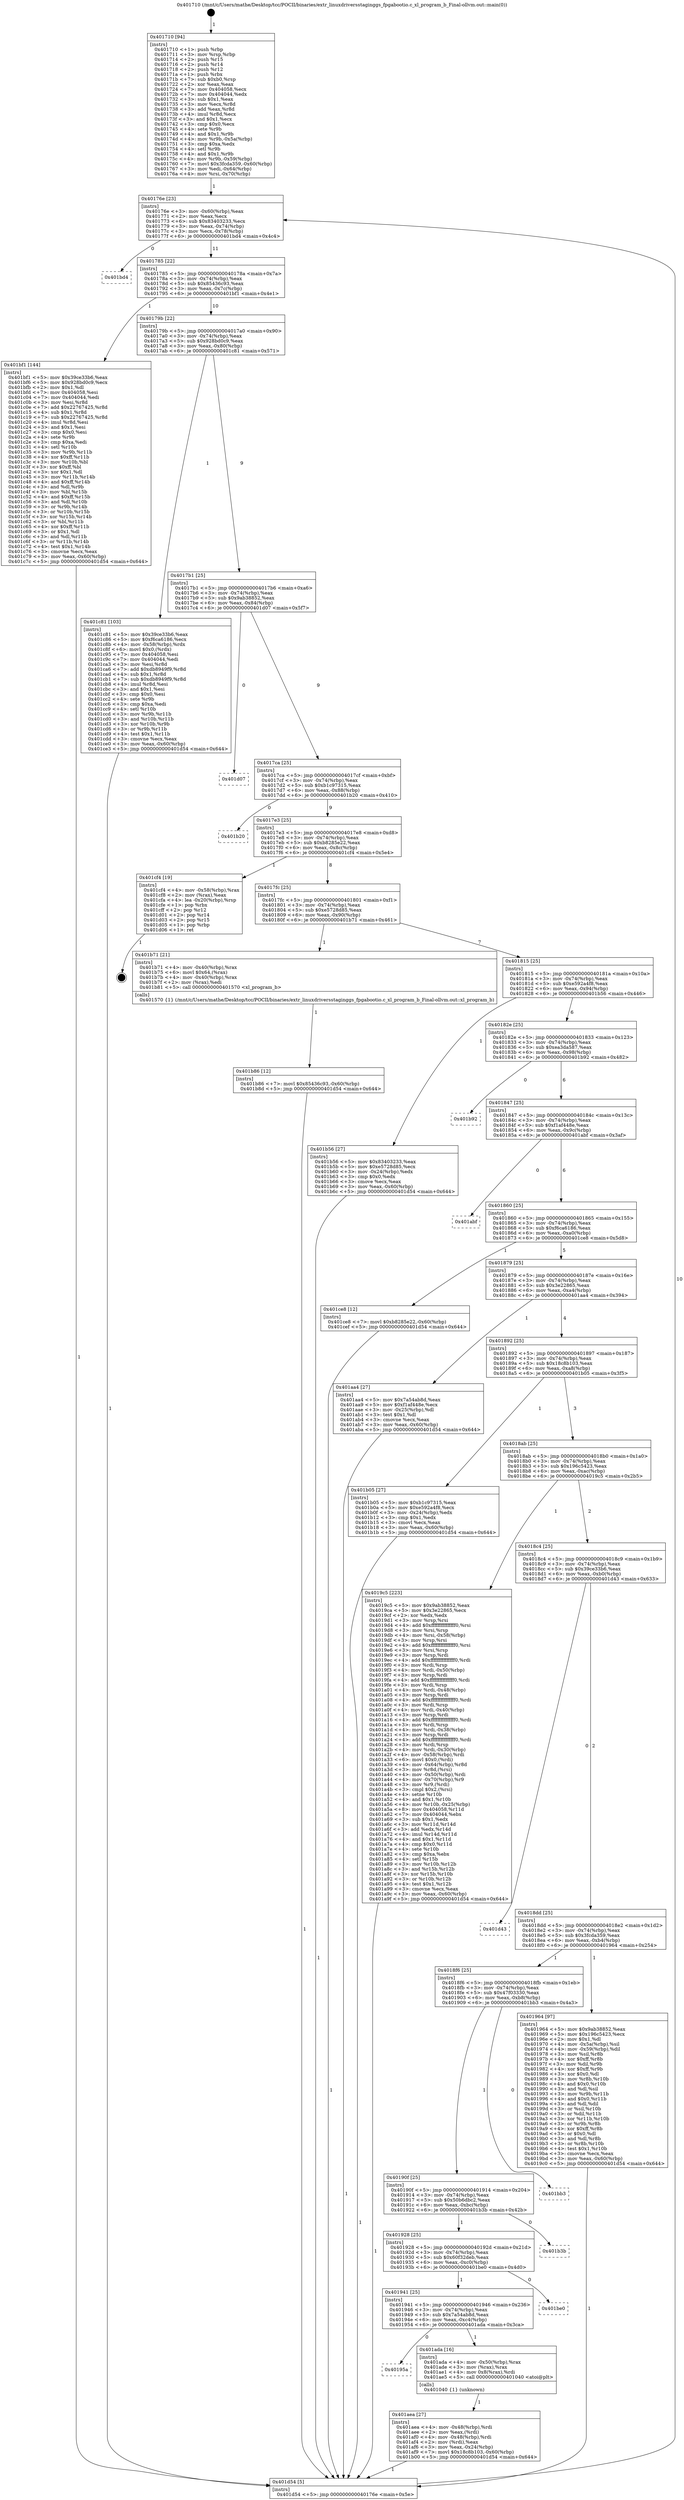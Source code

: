 digraph "0x401710" {
  label = "0x401710 (/mnt/c/Users/mathe/Desktop/tcc/POCII/binaries/extr_linuxdriversstaginggs_fpgabootio.c_xl_program_b_Final-ollvm.out::main(0))"
  labelloc = "t"
  node[shape=record]

  Entry [label="",width=0.3,height=0.3,shape=circle,fillcolor=black,style=filled]
  "0x40176e" [label="{
     0x40176e [23]\l
     | [instrs]\l
     &nbsp;&nbsp;0x40176e \<+3\>: mov -0x60(%rbp),%eax\l
     &nbsp;&nbsp;0x401771 \<+2\>: mov %eax,%ecx\l
     &nbsp;&nbsp;0x401773 \<+6\>: sub $0x83403233,%ecx\l
     &nbsp;&nbsp;0x401779 \<+3\>: mov %eax,-0x74(%rbp)\l
     &nbsp;&nbsp;0x40177c \<+3\>: mov %ecx,-0x78(%rbp)\l
     &nbsp;&nbsp;0x40177f \<+6\>: je 0000000000401bd4 \<main+0x4c4\>\l
  }"]
  "0x401bd4" [label="{
     0x401bd4\l
  }", style=dashed]
  "0x401785" [label="{
     0x401785 [22]\l
     | [instrs]\l
     &nbsp;&nbsp;0x401785 \<+5\>: jmp 000000000040178a \<main+0x7a\>\l
     &nbsp;&nbsp;0x40178a \<+3\>: mov -0x74(%rbp),%eax\l
     &nbsp;&nbsp;0x40178d \<+5\>: sub $0x85436c93,%eax\l
     &nbsp;&nbsp;0x401792 \<+3\>: mov %eax,-0x7c(%rbp)\l
     &nbsp;&nbsp;0x401795 \<+6\>: je 0000000000401bf1 \<main+0x4e1\>\l
  }"]
  Exit [label="",width=0.3,height=0.3,shape=circle,fillcolor=black,style=filled,peripheries=2]
  "0x401bf1" [label="{
     0x401bf1 [144]\l
     | [instrs]\l
     &nbsp;&nbsp;0x401bf1 \<+5\>: mov $0x39ce33b6,%eax\l
     &nbsp;&nbsp;0x401bf6 \<+5\>: mov $0x928bd0c9,%ecx\l
     &nbsp;&nbsp;0x401bfb \<+2\>: mov $0x1,%dl\l
     &nbsp;&nbsp;0x401bfd \<+7\>: mov 0x404058,%esi\l
     &nbsp;&nbsp;0x401c04 \<+7\>: mov 0x404044,%edi\l
     &nbsp;&nbsp;0x401c0b \<+3\>: mov %esi,%r8d\l
     &nbsp;&nbsp;0x401c0e \<+7\>: add $0x22767425,%r8d\l
     &nbsp;&nbsp;0x401c15 \<+4\>: sub $0x1,%r8d\l
     &nbsp;&nbsp;0x401c19 \<+7\>: sub $0x22767425,%r8d\l
     &nbsp;&nbsp;0x401c20 \<+4\>: imul %r8d,%esi\l
     &nbsp;&nbsp;0x401c24 \<+3\>: and $0x1,%esi\l
     &nbsp;&nbsp;0x401c27 \<+3\>: cmp $0x0,%esi\l
     &nbsp;&nbsp;0x401c2a \<+4\>: sete %r9b\l
     &nbsp;&nbsp;0x401c2e \<+3\>: cmp $0xa,%edi\l
     &nbsp;&nbsp;0x401c31 \<+4\>: setl %r10b\l
     &nbsp;&nbsp;0x401c35 \<+3\>: mov %r9b,%r11b\l
     &nbsp;&nbsp;0x401c38 \<+4\>: xor $0xff,%r11b\l
     &nbsp;&nbsp;0x401c3c \<+3\>: mov %r10b,%bl\l
     &nbsp;&nbsp;0x401c3f \<+3\>: xor $0xff,%bl\l
     &nbsp;&nbsp;0x401c42 \<+3\>: xor $0x1,%dl\l
     &nbsp;&nbsp;0x401c45 \<+3\>: mov %r11b,%r14b\l
     &nbsp;&nbsp;0x401c48 \<+4\>: and $0xff,%r14b\l
     &nbsp;&nbsp;0x401c4c \<+3\>: and %dl,%r9b\l
     &nbsp;&nbsp;0x401c4f \<+3\>: mov %bl,%r15b\l
     &nbsp;&nbsp;0x401c52 \<+4\>: and $0xff,%r15b\l
     &nbsp;&nbsp;0x401c56 \<+3\>: and %dl,%r10b\l
     &nbsp;&nbsp;0x401c59 \<+3\>: or %r9b,%r14b\l
     &nbsp;&nbsp;0x401c5c \<+3\>: or %r10b,%r15b\l
     &nbsp;&nbsp;0x401c5f \<+3\>: xor %r15b,%r14b\l
     &nbsp;&nbsp;0x401c62 \<+3\>: or %bl,%r11b\l
     &nbsp;&nbsp;0x401c65 \<+4\>: xor $0xff,%r11b\l
     &nbsp;&nbsp;0x401c69 \<+3\>: or $0x1,%dl\l
     &nbsp;&nbsp;0x401c6c \<+3\>: and %dl,%r11b\l
     &nbsp;&nbsp;0x401c6f \<+3\>: or %r11b,%r14b\l
     &nbsp;&nbsp;0x401c72 \<+4\>: test $0x1,%r14b\l
     &nbsp;&nbsp;0x401c76 \<+3\>: cmovne %ecx,%eax\l
     &nbsp;&nbsp;0x401c79 \<+3\>: mov %eax,-0x60(%rbp)\l
     &nbsp;&nbsp;0x401c7c \<+5\>: jmp 0000000000401d54 \<main+0x644\>\l
  }"]
  "0x40179b" [label="{
     0x40179b [22]\l
     | [instrs]\l
     &nbsp;&nbsp;0x40179b \<+5\>: jmp 00000000004017a0 \<main+0x90\>\l
     &nbsp;&nbsp;0x4017a0 \<+3\>: mov -0x74(%rbp),%eax\l
     &nbsp;&nbsp;0x4017a3 \<+5\>: sub $0x928bd0c9,%eax\l
     &nbsp;&nbsp;0x4017a8 \<+3\>: mov %eax,-0x80(%rbp)\l
     &nbsp;&nbsp;0x4017ab \<+6\>: je 0000000000401c81 \<main+0x571\>\l
  }"]
  "0x401b86" [label="{
     0x401b86 [12]\l
     | [instrs]\l
     &nbsp;&nbsp;0x401b86 \<+7\>: movl $0x85436c93,-0x60(%rbp)\l
     &nbsp;&nbsp;0x401b8d \<+5\>: jmp 0000000000401d54 \<main+0x644\>\l
  }"]
  "0x401c81" [label="{
     0x401c81 [103]\l
     | [instrs]\l
     &nbsp;&nbsp;0x401c81 \<+5\>: mov $0x39ce33b6,%eax\l
     &nbsp;&nbsp;0x401c86 \<+5\>: mov $0xf6ca6186,%ecx\l
     &nbsp;&nbsp;0x401c8b \<+4\>: mov -0x58(%rbp),%rdx\l
     &nbsp;&nbsp;0x401c8f \<+6\>: movl $0x0,(%rdx)\l
     &nbsp;&nbsp;0x401c95 \<+7\>: mov 0x404058,%esi\l
     &nbsp;&nbsp;0x401c9c \<+7\>: mov 0x404044,%edi\l
     &nbsp;&nbsp;0x401ca3 \<+3\>: mov %esi,%r8d\l
     &nbsp;&nbsp;0x401ca6 \<+7\>: add $0xdb8949f9,%r8d\l
     &nbsp;&nbsp;0x401cad \<+4\>: sub $0x1,%r8d\l
     &nbsp;&nbsp;0x401cb1 \<+7\>: sub $0xdb8949f9,%r8d\l
     &nbsp;&nbsp;0x401cb8 \<+4\>: imul %r8d,%esi\l
     &nbsp;&nbsp;0x401cbc \<+3\>: and $0x1,%esi\l
     &nbsp;&nbsp;0x401cbf \<+3\>: cmp $0x0,%esi\l
     &nbsp;&nbsp;0x401cc2 \<+4\>: sete %r9b\l
     &nbsp;&nbsp;0x401cc6 \<+3\>: cmp $0xa,%edi\l
     &nbsp;&nbsp;0x401cc9 \<+4\>: setl %r10b\l
     &nbsp;&nbsp;0x401ccd \<+3\>: mov %r9b,%r11b\l
     &nbsp;&nbsp;0x401cd0 \<+3\>: and %r10b,%r11b\l
     &nbsp;&nbsp;0x401cd3 \<+3\>: xor %r10b,%r9b\l
     &nbsp;&nbsp;0x401cd6 \<+3\>: or %r9b,%r11b\l
     &nbsp;&nbsp;0x401cd9 \<+4\>: test $0x1,%r11b\l
     &nbsp;&nbsp;0x401cdd \<+3\>: cmovne %ecx,%eax\l
     &nbsp;&nbsp;0x401ce0 \<+3\>: mov %eax,-0x60(%rbp)\l
     &nbsp;&nbsp;0x401ce3 \<+5\>: jmp 0000000000401d54 \<main+0x644\>\l
  }"]
  "0x4017b1" [label="{
     0x4017b1 [25]\l
     | [instrs]\l
     &nbsp;&nbsp;0x4017b1 \<+5\>: jmp 00000000004017b6 \<main+0xa6\>\l
     &nbsp;&nbsp;0x4017b6 \<+3\>: mov -0x74(%rbp),%eax\l
     &nbsp;&nbsp;0x4017b9 \<+5\>: sub $0x9ab38852,%eax\l
     &nbsp;&nbsp;0x4017be \<+6\>: mov %eax,-0x84(%rbp)\l
     &nbsp;&nbsp;0x4017c4 \<+6\>: je 0000000000401d07 \<main+0x5f7\>\l
  }"]
  "0x401aea" [label="{
     0x401aea [27]\l
     | [instrs]\l
     &nbsp;&nbsp;0x401aea \<+4\>: mov -0x48(%rbp),%rdi\l
     &nbsp;&nbsp;0x401aee \<+2\>: mov %eax,(%rdi)\l
     &nbsp;&nbsp;0x401af0 \<+4\>: mov -0x48(%rbp),%rdi\l
     &nbsp;&nbsp;0x401af4 \<+2\>: mov (%rdi),%eax\l
     &nbsp;&nbsp;0x401af6 \<+3\>: mov %eax,-0x24(%rbp)\l
     &nbsp;&nbsp;0x401af9 \<+7\>: movl $0x18c8b103,-0x60(%rbp)\l
     &nbsp;&nbsp;0x401b00 \<+5\>: jmp 0000000000401d54 \<main+0x644\>\l
  }"]
  "0x401d07" [label="{
     0x401d07\l
  }", style=dashed]
  "0x4017ca" [label="{
     0x4017ca [25]\l
     | [instrs]\l
     &nbsp;&nbsp;0x4017ca \<+5\>: jmp 00000000004017cf \<main+0xbf\>\l
     &nbsp;&nbsp;0x4017cf \<+3\>: mov -0x74(%rbp),%eax\l
     &nbsp;&nbsp;0x4017d2 \<+5\>: sub $0xb1c97315,%eax\l
     &nbsp;&nbsp;0x4017d7 \<+6\>: mov %eax,-0x88(%rbp)\l
     &nbsp;&nbsp;0x4017dd \<+6\>: je 0000000000401b20 \<main+0x410\>\l
  }"]
  "0x40195a" [label="{
     0x40195a\l
  }", style=dashed]
  "0x401b20" [label="{
     0x401b20\l
  }", style=dashed]
  "0x4017e3" [label="{
     0x4017e3 [25]\l
     | [instrs]\l
     &nbsp;&nbsp;0x4017e3 \<+5\>: jmp 00000000004017e8 \<main+0xd8\>\l
     &nbsp;&nbsp;0x4017e8 \<+3\>: mov -0x74(%rbp),%eax\l
     &nbsp;&nbsp;0x4017eb \<+5\>: sub $0xb8285e22,%eax\l
     &nbsp;&nbsp;0x4017f0 \<+6\>: mov %eax,-0x8c(%rbp)\l
     &nbsp;&nbsp;0x4017f6 \<+6\>: je 0000000000401cf4 \<main+0x5e4\>\l
  }"]
  "0x401ada" [label="{
     0x401ada [16]\l
     | [instrs]\l
     &nbsp;&nbsp;0x401ada \<+4\>: mov -0x50(%rbp),%rax\l
     &nbsp;&nbsp;0x401ade \<+3\>: mov (%rax),%rax\l
     &nbsp;&nbsp;0x401ae1 \<+4\>: mov 0x8(%rax),%rdi\l
     &nbsp;&nbsp;0x401ae5 \<+5\>: call 0000000000401040 \<atoi@plt\>\l
     | [calls]\l
     &nbsp;&nbsp;0x401040 \{1\} (unknown)\l
  }"]
  "0x401cf4" [label="{
     0x401cf4 [19]\l
     | [instrs]\l
     &nbsp;&nbsp;0x401cf4 \<+4\>: mov -0x58(%rbp),%rax\l
     &nbsp;&nbsp;0x401cf8 \<+2\>: mov (%rax),%eax\l
     &nbsp;&nbsp;0x401cfa \<+4\>: lea -0x20(%rbp),%rsp\l
     &nbsp;&nbsp;0x401cfe \<+1\>: pop %rbx\l
     &nbsp;&nbsp;0x401cff \<+2\>: pop %r12\l
     &nbsp;&nbsp;0x401d01 \<+2\>: pop %r14\l
     &nbsp;&nbsp;0x401d03 \<+2\>: pop %r15\l
     &nbsp;&nbsp;0x401d05 \<+1\>: pop %rbp\l
     &nbsp;&nbsp;0x401d06 \<+1\>: ret\l
  }"]
  "0x4017fc" [label="{
     0x4017fc [25]\l
     | [instrs]\l
     &nbsp;&nbsp;0x4017fc \<+5\>: jmp 0000000000401801 \<main+0xf1\>\l
     &nbsp;&nbsp;0x401801 \<+3\>: mov -0x74(%rbp),%eax\l
     &nbsp;&nbsp;0x401804 \<+5\>: sub $0xe5728d85,%eax\l
     &nbsp;&nbsp;0x401809 \<+6\>: mov %eax,-0x90(%rbp)\l
     &nbsp;&nbsp;0x40180f \<+6\>: je 0000000000401b71 \<main+0x461\>\l
  }"]
  "0x401941" [label="{
     0x401941 [25]\l
     | [instrs]\l
     &nbsp;&nbsp;0x401941 \<+5\>: jmp 0000000000401946 \<main+0x236\>\l
     &nbsp;&nbsp;0x401946 \<+3\>: mov -0x74(%rbp),%eax\l
     &nbsp;&nbsp;0x401949 \<+5\>: sub $0x7a54ab8d,%eax\l
     &nbsp;&nbsp;0x40194e \<+6\>: mov %eax,-0xc4(%rbp)\l
     &nbsp;&nbsp;0x401954 \<+6\>: je 0000000000401ada \<main+0x3ca\>\l
  }"]
  "0x401b71" [label="{
     0x401b71 [21]\l
     | [instrs]\l
     &nbsp;&nbsp;0x401b71 \<+4\>: mov -0x40(%rbp),%rax\l
     &nbsp;&nbsp;0x401b75 \<+6\>: movl $0x64,(%rax)\l
     &nbsp;&nbsp;0x401b7b \<+4\>: mov -0x40(%rbp),%rax\l
     &nbsp;&nbsp;0x401b7f \<+2\>: mov (%rax),%edi\l
     &nbsp;&nbsp;0x401b81 \<+5\>: call 0000000000401570 \<xl_program_b\>\l
     | [calls]\l
     &nbsp;&nbsp;0x401570 \{1\} (/mnt/c/Users/mathe/Desktop/tcc/POCII/binaries/extr_linuxdriversstaginggs_fpgabootio.c_xl_program_b_Final-ollvm.out::xl_program_b)\l
  }"]
  "0x401815" [label="{
     0x401815 [25]\l
     | [instrs]\l
     &nbsp;&nbsp;0x401815 \<+5\>: jmp 000000000040181a \<main+0x10a\>\l
     &nbsp;&nbsp;0x40181a \<+3\>: mov -0x74(%rbp),%eax\l
     &nbsp;&nbsp;0x40181d \<+5\>: sub $0xe592a4f8,%eax\l
     &nbsp;&nbsp;0x401822 \<+6\>: mov %eax,-0x94(%rbp)\l
     &nbsp;&nbsp;0x401828 \<+6\>: je 0000000000401b56 \<main+0x446\>\l
  }"]
  "0x401be0" [label="{
     0x401be0\l
  }", style=dashed]
  "0x401b56" [label="{
     0x401b56 [27]\l
     | [instrs]\l
     &nbsp;&nbsp;0x401b56 \<+5\>: mov $0x83403233,%eax\l
     &nbsp;&nbsp;0x401b5b \<+5\>: mov $0xe5728d85,%ecx\l
     &nbsp;&nbsp;0x401b60 \<+3\>: mov -0x24(%rbp),%edx\l
     &nbsp;&nbsp;0x401b63 \<+3\>: cmp $0x0,%edx\l
     &nbsp;&nbsp;0x401b66 \<+3\>: cmove %ecx,%eax\l
     &nbsp;&nbsp;0x401b69 \<+3\>: mov %eax,-0x60(%rbp)\l
     &nbsp;&nbsp;0x401b6c \<+5\>: jmp 0000000000401d54 \<main+0x644\>\l
  }"]
  "0x40182e" [label="{
     0x40182e [25]\l
     | [instrs]\l
     &nbsp;&nbsp;0x40182e \<+5\>: jmp 0000000000401833 \<main+0x123\>\l
     &nbsp;&nbsp;0x401833 \<+3\>: mov -0x74(%rbp),%eax\l
     &nbsp;&nbsp;0x401836 \<+5\>: sub $0xea3da587,%eax\l
     &nbsp;&nbsp;0x40183b \<+6\>: mov %eax,-0x98(%rbp)\l
     &nbsp;&nbsp;0x401841 \<+6\>: je 0000000000401b92 \<main+0x482\>\l
  }"]
  "0x401928" [label="{
     0x401928 [25]\l
     | [instrs]\l
     &nbsp;&nbsp;0x401928 \<+5\>: jmp 000000000040192d \<main+0x21d\>\l
     &nbsp;&nbsp;0x40192d \<+3\>: mov -0x74(%rbp),%eax\l
     &nbsp;&nbsp;0x401930 \<+5\>: sub $0x60f32deb,%eax\l
     &nbsp;&nbsp;0x401935 \<+6\>: mov %eax,-0xc0(%rbp)\l
     &nbsp;&nbsp;0x40193b \<+6\>: je 0000000000401be0 \<main+0x4d0\>\l
  }"]
  "0x401b92" [label="{
     0x401b92\l
  }", style=dashed]
  "0x401847" [label="{
     0x401847 [25]\l
     | [instrs]\l
     &nbsp;&nbsp;0x401847 \<+5\>: jmp 000000000040184c \<main+0x13c\>\l
     &nbsp;&nbsp;0x40184c \<+3\>: mov -0x74(%rbp),%eax\l
     &nbsp;&nbsp;0x40184f \<+5\>: sub $0xf1af448e,%eax\l
     &nbsp;&nbsp;0x401854 \<+6\>: mov %eax,-0x9c(%rbp)\l
     &nbsp;&nbsp;0x40185a \<+6\>: je 0000000000401abf \<main+0x3af\>\l
  }"]
  "0x401b3b" [label="{
     0x401b3b\l
  }", style=dashed]
  "0x401abf" [label="{
     0x401abf\l
  }", style=dashed]
  "0x401860" [label="{
     0x401860 [25]\l
     | [instrs]\l
     &nbsp;&nbsp;0x401860 \<+5\>: jmp 0000000000401865 \<main+0x155\>\l
     &nbsp;&nbsp;0x401865 \<+3\>: mov -0x74(%rbp),%eax\l
     &nbsp;&nbsp;0x401868 \<+5\>: sub $0xf6ca6186,%eax\l
     &nbsp;&nbsp;0x40186d \<+6\>: mov %eax,-0xa0(%rbp)\l
     &nbsp;&nbsp;0x401873 \<+6\>: je 0000000000401ce8 \<main+0x5d8\>\l
  }"]
  "0x40190f" [label="{
     0x40190f [25]\l
     | [instrs]\l
     &nbsp;&nbsp;0x40190f \<+5\>: jmp 0000000000401914 \<main+0x204\>\l
     &nbsp;&nbsp;0x401914 \<+3\>: mov -0x74(%rbp),%eax\l
     &nbsp;&nbsp;0x401917 \<+5\>: sub $0x50b6dbc2,%eax\l
     &nbsp;&nbsp;0x40191c \<+6\>: mov %eax,-0xbc(%rbp)\l
     &nbsp;&nbsp;0x401922 \<+6\>: je 0000000000401b3b \<main+0x42b\>\l
  }"]
  "0x401ce8" [label="{
     0x401ce8 [12]\l
     | [instrs]\l
     &nbsp;&nbsp;0x401ce8 \<+7\>: movl $0xb8285e22,-0x60(%rbp)\l
     &nbsp;&nbsp;0x401cef \<+5\>: jmp 0000000000401d54 \<main+0x644\>\l
  }"]
  "0x401879" [label="{
     0x401879 [25]\l
     | [instrs]\l
     &nbsp;&nbsp;0x401879 \<+5\>: jmp 000000000040187e \<main+0x16e\>\l
     &nbsp;&nbsp;0x40187e \<+3\>: mov -0x74(%rbp),%eax\l
     &nbsp;&nbsp;0x401881 \<+5\>: sub $0x3e22865,%eax\l
     &nbsp;&nbsp;0x401886 \<+6\>: mov %eax,-0xa4(%rbp)\l
     &nbsp;&nbsp;0x40188c \<+6\>: je 0000000000401aa4 \<main+0x394\>\l
  }"]
  "0x401bb3" [label="{
     0x401bb3\l
  }", style=dashed]
  "0x401aa4" [label="{
     0x401aa4 [27]\l
     | [instrs]\l
     &nbsp;&nbsp;0x401aa4 \<+5\>: mov $0x7a54ab8d,%eax\l
     &nbsp;&nbsp;0x401aa9 \<+5\>: mov $0xf1af448e,%ecx\l
     &nbsp;&nbsp;0x401aae \<+3\>: mov -0x25(%rbp),%dl\l
     &nbsp;&nbsp;0x401ab1 \<+3\>: test $0x1,%dl\l
     &nbsp;&nbsp;0x401ab4 \<+3\>: cmovne %ecx,%eax\l
     &nbsp;&nbsp;0x401ab7 \<+3\>: mov %eax,-0x60(%rbp)\l
     &nbsp;&nbsp;0x401aba \<+5\>: jmp 0000000000401d54 \<main+0x644\>\l
  }"]
  "0x401892" [label="{
     0x401892 [25]\l
     | [instrs]\l
     &nbsp;&nbsp;0x401892 \<+5\>: jmp 0000000000401897 \<main+0x187\>\l
     &nbsp;&nbsp;0x401897 \<+3\>: mov -0x74(%rbp),%eax\l
     &nbsp;&nbsp;0x40189a \<+5\>: sub $0x18c8b103,%eax\l
     &nbsp;&nbsp;0x40189f \<+6\>: mov %eax,-0xa8(%rbp)\l
     &nbsp;&nbsp;0x4018a5 \<+6\>: je 0000000000401b05 \<main+0x3f5\>\l
  }"]
  "0x401710" [label="{
     0x401710 [94]\l
     | [instrs]\l
     &nbsp;&nbsp;0x401710 \<+1\>: push %rbp\l
     &nbsp;&nbsp;0x401711 \<+3\>: mov %rsp,%rbp\l
     &nbsp;&nbsp;0x401714 \<+2\>: push %r15\l
     &nbsp;&nbsp;0x401716 \<+2\>: push %r14\l
     &nbsp;&nbsp;0x401718 \<+2\>: push %r12\l
     &nbsp;&nbsp;0x40171a \<+1\>: push %rbx\l
     &nbsp;&nbsp;0x40171b \<+7\>: sub $0xb0,%rsp\l
     &nbsp;&nbsp;0x401722 \<+2\>: xor %eax,%eax\l
     &nbsp;&nbsp;0x401724 \<+7\>: mov 0x404058,%ecx\l
     &nbsp;&nbsp;0x40172b \<+7\>: mov 0x404044,%edx\l
     &nbsp;&nbsp;0x401732 \<+3\>: sub $0x1,%eax\l
     &nbsp;&nbsp;0x401735 \<+3\>: mov %ecx,%r8d\l
     &nbsp;&nbsp;0x401738 \<+3\>: add %eax,%r8d\l
     &nbsp;&nbsp;0x40173b \<+4\>: imul %r8d,%ecx\l
     &nbsp;&nbsp;0x40173f \<+3\>: and $0x1,%ecx\l
     &nbsp;&nbsp;0x401742 \<+3\>: cmp $0x0,%ecx\l
     &nbsp;&nbsp;0x401745 \<+4\>: sete %r9b\l
     &nbsp;&nbsp;0x401749 \<+4\>: and $0x1,%r9b\l
     &nbsp;&nbsp;0x40174d \<+4\>: mov %r9b,-0x5a(%rbp)\l
     &nbsp;&nbsp;0x401751 \<+3\>: cmp $0xa,%edx\l
     &nbsp;&nbsp;0x401754 \<+4\>: setl %r9b\l
     &nbsp;&nbsp;0x401758 \<+4\>: and $0x1,%r9b\l
     &nbsp;&nbsp;0x40175c \<+4\>: mov %r9b,-0x59(%rbp)\l
     &nbsp;&nbsp;0x401760 \<+7\>: movl $0x3fcda359,-0x60(%rbp)\l
     &nbsp;&nbsp;0x401767 \<+3\>: mov %edi,-0x64(%rbp)\l
     &nbsp;&nbsp;0x40176a \<+4\>: mov %rsi,-0x70(%rbp)\l
  }"]
  "0x401b05" [label="{
     0x401b05 [27]\l
     | [instrs]\l
     &nbsp;&nbsp;0x401b05 \<+5\>: mov $0xb1c97315,%eax\l
     &nbsp;&nbsp;0x401b0a \<+5\>: mov $0xe592a4f8,%ecx\l
     &nbsp;&nbsp;0x401b0f \<+3\>: mov -0x24(%rbp),%edx\l
     &nbsp;&nbsp;0x401b12 \<+3\>: cmp $0x1,%edx\l
     &nbsp;&nbsp;0x401b15 \<+3\>: cmovl %ecx,%eax\l
     &nbsp;&nbsp;0x401b18 \<+3\>: mov %eax,-0x60(%rbp)\l
     &nbsp;&nbsp;0x401b1b \<+5\>: jmp 0000000000401d54 \<main+0x644\>\l
  }"]
  "0x4018ab" [label="{
     0x4018ab [25]\l
     | [instrs]\l
     &nbsp;&nbsp;0x4018ab \<+5\>: jmp 00000000004018b0 \<main+0x1a0\>\l
     &nbsp;&nbsp;0x4018b0 \<+3\>: mov -0x74(%rbp),%eax\l
     &nbsp;&nbsp;0x4018b3 \<+5\>: sub $0x196c5423,%eax\l
     &nbsp;&nbsp;0x4018b8 \<+6\>: mov %eax,-0xac(%rbp)\l
     &nbsp;&nbsp;0x4018be \<+6\>: je 00000000004019c5 \<main+0x2b5\>\l
  }"]
  "0x401d54" [label="{
     0x401d54 [5]\l
     | [instrs]\l
     &nbsp;&nbsp;0x401d54 \<+5\>: jmp 000000000040176e \<main+0x5e\>\l
  }"]
  "0x4019c5" [label="{
     0x4019c5 [223]\l
     | [instrs]\l
     &nbsp;&nbsp;0x4019c5 \<+5\>: mov $0x9ab38852,%eax\l
     &nbsp;&nbsp;0x4019ca \<+5\>: mov $0x3e22865,%ecx\l
     &nbsp;&nbsp;0x4019cf \<+2\>: xor %edx,%edx\l
     &nbsp;&nbsp;0x4019d1 \<+3\>: mov %rsp,%rsi\l
     &nbsp;&nbsp;0x4019d4 \<+4\>: add $0xfffffffffffffff0,%rsi\l
     &nbsp;&nbsp;0x4019d8 \<+3\>: mov %rsi,%rsp\l
     &nbsp;&nbsp;0x4019db \<+4\>: mov %rsi,-0x58(%rbp)\l
     &nbsp;&nbsp;0x4019df \<+3\>: mov %rsp,%rsi\l
     &nbsp;&nbsp;0x4019e2 \<+4\>: add $0xfffffffffffffff0,%rsi\l
     &nbsp;&nbsp;0x4019e6 \<+3\>: mov %rsi,%rsp\l
     &nbsp;&nbsp;0x4019e9 \<+3\>: mov %rsp,%rdi\l
     &nbsp;&nbsp;0x4019ec \<+4\>: add $0xfffffffffffffff0,%rdi\l
     &nbsp;&nbsp;0x4019f0 \<+3\>: mov %rdi,%rsp\l
     &nbsp;&nbsp;0x4019f3 \<+4\>: mov %rdi,-0x50(%rbp)\l
     &nbsp;&nbsp;0x4019f7 \<+3\>: mov %rsp,%rdi\l
     &nbsp;&nbsp;0x4019fa \<+4\>: add $0xfffffffffffffff0,%rdi\l
     &nbsp;&nbsp;0x4019fe \<+3\>: mov %rdi,%rsp\l
     &nbsp;&nbsp;0x401a01 \<+4\>: mov %rdi,-0x48(%rbp)\l
     &nbsp;&nbsp;0x401a05 \<+3\>: mov %rsp,%rdi\l
     &nbsp;&nbsp;0x401a08 \<+4\>: add $0xfffffffffffffff0,%rdi\l
     &nbsp;&nbsp;0x401a0c \<+3\>: mov %rdi,%rsp\l
     &nbsp;&nbsp;0x401a0f \<+4\>: mov %rdi,-0x40(%rbp)\l
     &nbsp;&nbsp;0x401a13 \<+3\>: mov %rsp,%rdi\l
     &nbsp;&nbsp;0x401a16 \<+4\>: add $0xfffffffffffffff0,%rdi\l
     &nbsp;&nbsp;0x401a1a \<+3\>: mov %rdi,%rsp\l
     &nbsp;&nbsp;0x401a1d \<+4\>: mov %rdi,-0x38(%rbp)\l
     &nbsp;&nbsp;0x401a21 \<+3\>: mov %rsp,%rdi\l
     &nbsp;&nbsp;0x401a24 \<+4\>: add $0xfffffffffffffff0,%rdi\l
     &nbsp;&nbsp;0x401a28 \<+3\>: mov %rdi,%rsp\l
     &nbsp;&nbsp;0x401a2b \<+4\>: mov %rdi,-0x30(%rbp)\l
     &nbsp;&nbsp;0x401a2f \<+4\>: mov -0x58(%rbp),%rdi\l
     &nbsp;&nbsp;0x401a33 \<+6\>: movl $0x0,(%rdi)\l
     &nbsp;&nbsp;0x401a39 \<+4\>: mov -0x64(%rbp),%r8d\l
     &nbsp;&nbsp;0x401a3d \<+3\>: mov %r8d,(%rsi)\l
     &nbsp;&nbsp;0x401a40 \<+4\>: mov -0x50(%rbp),%rdi\l
     &nbsp;&nbsp;0x401a44 \<+4\>: mov -0x70(%rbp),%r9\l
     &nbsp;&nbsp;0x401a48 \<+3\>: mov %r9,(%rdi)\l
     &nbsp;&nbsp;0x401a4b \<+3\>: cmpl $0x2,(%rsi)\l
     &nbsp;&nbsp;0x401a4e \<+4\>: setne %r10b\l
     &nbsp;&nbsp;0x401a52 \<+4\>: and $0x1,%r10b\l
     &nbsp;&nbsp;0x401a56 \<+4\>: mov %r10b,-0x25(%rbp)\l
     &nbsp;&nbsp;0x401a5a \<+8\>: mov 0x404058,%r11d\l
     &nbsp;&nbsp;0x401a62 \<+7\>: mov 0x404044,%ebx\l
     &nbsp;&nbsp;0x401a69 \<+3\>: sub $0x1,%edx\l
     &nbsp;&nbsp;0x401a6c \<+3\>: mov %r11d,%r14d\l
     &nbsp;&nbsp;0x401a6f \<+3\>: add %edx,%r14d\l
     &nbsp;&nbsp;0x401a72 \<+4\>: imul %r14d,%r11d\l
     &nbsp;&nbsp;0x401a76 \<+4\>: and $0x1,%r11d\l
     &nbsp;&nbsp;0x401a7a \<+4\>: cmp $0x0,%r11d\l
     &nbsp;&nbsp;0x401a7e \<+4\>: sete %r10b\l
     &nbsp;&nbsp;0x401a82 \<+3\>: cmp $0xa,%ebx\l
     &nbsp;&nbsp;0x401a85 \<+4\>: setl %r15b\l
     &nbsp;&nbsp;0x401a89 \<+3\>: mov %r10b,%r12b\l
     &nbsp;&nbsp;0x401a8c \<+3\>: and %r15b,%r12b\l
     &nbsp;&nbsp;0x401a8f \<+3\>: xor %r15b,%r10b\l
     &nbsp;&nbsp;0x401a92 \<+3\>: or %r10b,%r12b\l
     &nbsp;&nbsp;0x401a95 \<+4\>: test $0x1,%r12b\l
     &nbsp;&nbsp;0x401a99 \<+3\>: cmovne %ecx,%eax\l
     &nbsp;&nbsp;0x401a9c \<+3\>: mov %eax,-0x60(%rbp)\l
     &nbsp;&nbsp;0x401a9f \<+5\>: jmp 0000000000401d54 \<main+0x644\>\l
  }"]
  "0x4018c4" [label="{
     0x4018c4 [25]\l
     | [instrs]\l
     &nbsp;&nbsp;0x4018c4 \<+5\>: jmp 00000000004018c9 \<main+0x1b9\>\l
     &nbsp;&nbsp;0x4018c9 \<+3\>: mov -0x74(%rbp),%eax\l
     &nbsp;&nbsp;0x4018cc \<+5\>: sub $0x39ce33b6,%eax\l
     &nbsp;&nbsp;0x4018d1 \<+6\>: mov %eax,-0xb0(%rbp)\l
     &nbsp;&nbsp;0x4018d7 \<+6\>: je 0000000000401d43 \<main+0x633\>\l
  }"]
  "0x4018f6" [label="{
     0x4018f6 [25]\l
     | [instrs]\l
     &nbsp;&nbsp;0x4018f6 \<+5\>: jmp 00000000004018fb \<main+0x1eb\>\l
     &nbsp;&nbsp;0x4018fb \<+3\>: mov -0x74(%rbp),%eax\l
     &nbsp;&nbsp;0x4018fe \<+5\>: sub $0x47f03330,%eax\l
     &nbsp;&nbsp;0x401903 \<+6\>: mov %eax,-0xb8(%rbp)\l
     &nbsp;&nbsp;0x401909 \<+6\>: je 0000000000401bb3 \<main+0x4a3\>\l
  }"]
  "0x401d43" [label="{
     0x401d43\l
  }", style=dashed]
  "0x4018dd" [label="{
     0x4018dd [25]\l
     | [instrs]\l
     &nbsp;&nbsp;0x4018dd \<+5\>: jmp 00000000004018e2 \<main+0x1d2\>\l
     &nbsp;&nbsp;0x4018e2 \<+3\>: mov -0x74(%rbp),%eax\l
     &nbsp;&nbsp;0x4018e5 \<+5\>: sub $0x3fcda359,%eax\l
     &nbsp;&nbsp;0x4018ea \<+6\>: mov %eax,-0xb4(%rbp)\l
     &nbsp;&nbsp;0x4018f0 \<+6\>: je 0000000000401964 \<main+0x254\>\l
  }"]
  "0x401964" [label="{
     0x401964 [97]\l
     | [instrs]\l
     &nbsp;&nbsp;0x401964 \<+5\>: mov $0x9ab38852,%eax\l
     &nbsp;&nbsp;0x401969 \<+5\>: mov $0x196c5423,%ecx\l
     &nbsp;&nbsp;0x40196e \<+2\>: mov $0x1,%dl\l
     &nbsp;&nbsp;0x401970 \<+4\>: mov -0x5a(%rbp),%sil\l
     &nbsp;&nbsp;0x401974 \<+4\>: mov -0x59(%rbp),%dil\l
     &nbsp;&nbsp;0x401978 \<+3\>: mov %sil,%r8b\l
     &nbsp;&nbsp;0x40197b \<+4\>: xor $0xff,%r8b\l
     &nbsp;&nbsp;0x40197f \<+3\>: mov %dil,%r9b\l
     &nbsp;&nbsp;0x401982 \<+4\>: xor $0xff,%r9b\l
     &nbsp;&nbsp;0x401986 \<+3\>: xor $0x0,%dl\l
     &nbsp;&nbsp;0x401989 \<+3\>: mov %r8b,%r10b\l
     &nbsp;&nbsp;0x40198c \<+4\>: and $0x0,%r10b\l
     &nbsp;&nbsp;0x401990 \<+3\>: and %dl,%sil\l
     &nbsp;&nbsp;0x401993 \<+3\>: mov %r9b,%r11b\l
     &nbsp;&nbsp;0x401996 \<+4\>: and $0x0,%r11b\l
     &nbsp;&nbsp;0x40199a \<+3\>: and %dl,%dil\l
     &nbsp;&nbsp;0x40199d \<+3\>: or %sil,%r10b\l
     &nbsp;&nbsp;0x4019a0 \<+3\>: or %dil,%r11b\l
     &nbsp;&nbsp;0x4019a3 \<+3\>: xor %r11b,%r10b\l
     &nbsp;&nbsp;0x4019a6 \<+3\>: or %r9b,%r8b\l
     &nbsp;&nbsp;0x4019a9 \<+4\>: xor $0xff,%r8b\l
     &nbsp;&nbsp;0x4019ad \<+3\>: or $0x0,%dl\l
     &nbsp;&nbsp;0x4019b0 \<+3\>: and %dl,%r8b\l
     &nbsp;&nbsp;0x4019b3 \<+3\>: or %r8b,%r10b\l
     &nbsp;&nbsp;0x4019b6 \<+4\>: test $0x1,%r10b\l
     &nbsp;&nbsp;0x4019ba \<+3\>: cmovne %ecx,%eax\l
     &nbsp;&nbsp;0x4019bd \<+3\>: mov %eax,-0x60(%rbp)\l
     &nbsp;&nbsp;0x4019c0 \<+5\>: jmp 0000000000401d54 \<main+0x644\>\l
  }"]
  Entry -> "0x401710" [label=" 1"]
  "0x40176e" -> "0x401bd4" [label=" 0"]
  "0x40176e" -> "0x401785" [label=" 11"]
  "0x401cf4" -> Exit [label=" 1"]
  "0x401785" -> "0x401bf1" [label=" 1"]
  "0x401785" -> "0x40179b" [label=" 10"]
  "0x401ce8" -> "0x401d54" [label=" 1"]
  "0x40179b" -> "0x401c81" [label=" 1"]
  "0x40179b" -> "0x4017b1" [label=" 9"]
  "0x401c81" -> "0x401d54" [label=" 1"]
  "0x4017b1" -> "0x401d07" [label=" 0"]
  "0x4017b1" -> "0x4017ca" [label=" 9"]
  "0x401bf1" -> "0x401d54" [label=" 1"]
  "0x4017ca" -> "0x401b20" [label=" 0"]
  "0x4017ca" -> "0x4017e3" [label=" 9"]
  "0x401b86" -> "0x401d54" [label=" 1"]
  "0x4017e3" -> "0x401cf4" [label=" 1"]
  "0x4017e3" -> "0x4017fc" [label=" 8"]
  "0x401b71" -> "0x401b86" [label=" 1"]
  "0x4017fc" -> "0x401b71" [label=" 1"]
  "0x4017fc" -> "0x401815" [label=" 7"]
  "0x401b05" -> "0x401d54" [label=" 1"]
  "0x401815" -> "0x401b56" [label=" 1"]
  "0x401815" -> "0x40182e" [label=" 6"]
  "0x401aea" -> "0x401d54" [label=" 1"]
  "0x40182e" -> "0x401b92" [label=" 0"]
  "0x40182e" -> "0x401847" [label=" 6"]
  "0x401941" -> "0x40195a" [label=" 0"]
  "0x401847" -> "0x401abf" [label=" 0"]
  "0x401847" -> "0x401860" [label=" 6"]
  "0x401941" -> "0x401ada" [label=" 1"]
  "0x401860" -> "0x401ce8" [label=" 1"]
  "0x401860" -> "0x401879" [label=" 5"]
  "0x401928" -> "0x401941" [label=" 1"]
  "0x401879" -> "0x401aa4" [label=" 1"]
  "0x401879" -> "0x401892" [label=" 4"]
  "0x401928" -> "0x401be0" [label=" 0"]
  "0x401892" -> "0x401b05" [label=" 1"]
  "0x401892" -> "0x4018ab" [label=" 3"]
  "0x40190f" -> "0x401928" [label=" 1"]
  "0x4018ab" -> "0x4019c5" [label=" 1"]
  "0x4018ab" -> "0x4018c4" [label=" 2"]
  "0x40190f" -> "0x401b3b" [label=" 0"]
  "0x4018c4" -> "0x401d43" [label=" 0"]
  "0x4018c4" -> "0x4018dd" [label=" 2"]
  "0x401b56" -> "0x401d54" [label=" 1"]
  "0x4018dd" -> "0x401964" [label=" 1"]
  "0x4018dd" -> "0x4018f6" [label=" 1"]
  "0x401964" -> "0x401d54" [label=" 1"]
  "0x401710" -> "0x40176e" [label=" 1"]
  "0x401d54" -> "0x40176e" [label=" 10"]
  "0x4019c5" -> "0x401d54" [label=" 1"]
  "0x401aa4" -> "0x401d54" [label=" 1"]
  "0x401ada" -> "0x401aea" [label=" 1"]
  "0x4018f6" -> "0x401bb3" [label=" 0"]
  "0x4018f6" -> "0x40190f" [label=" 1"]
}
